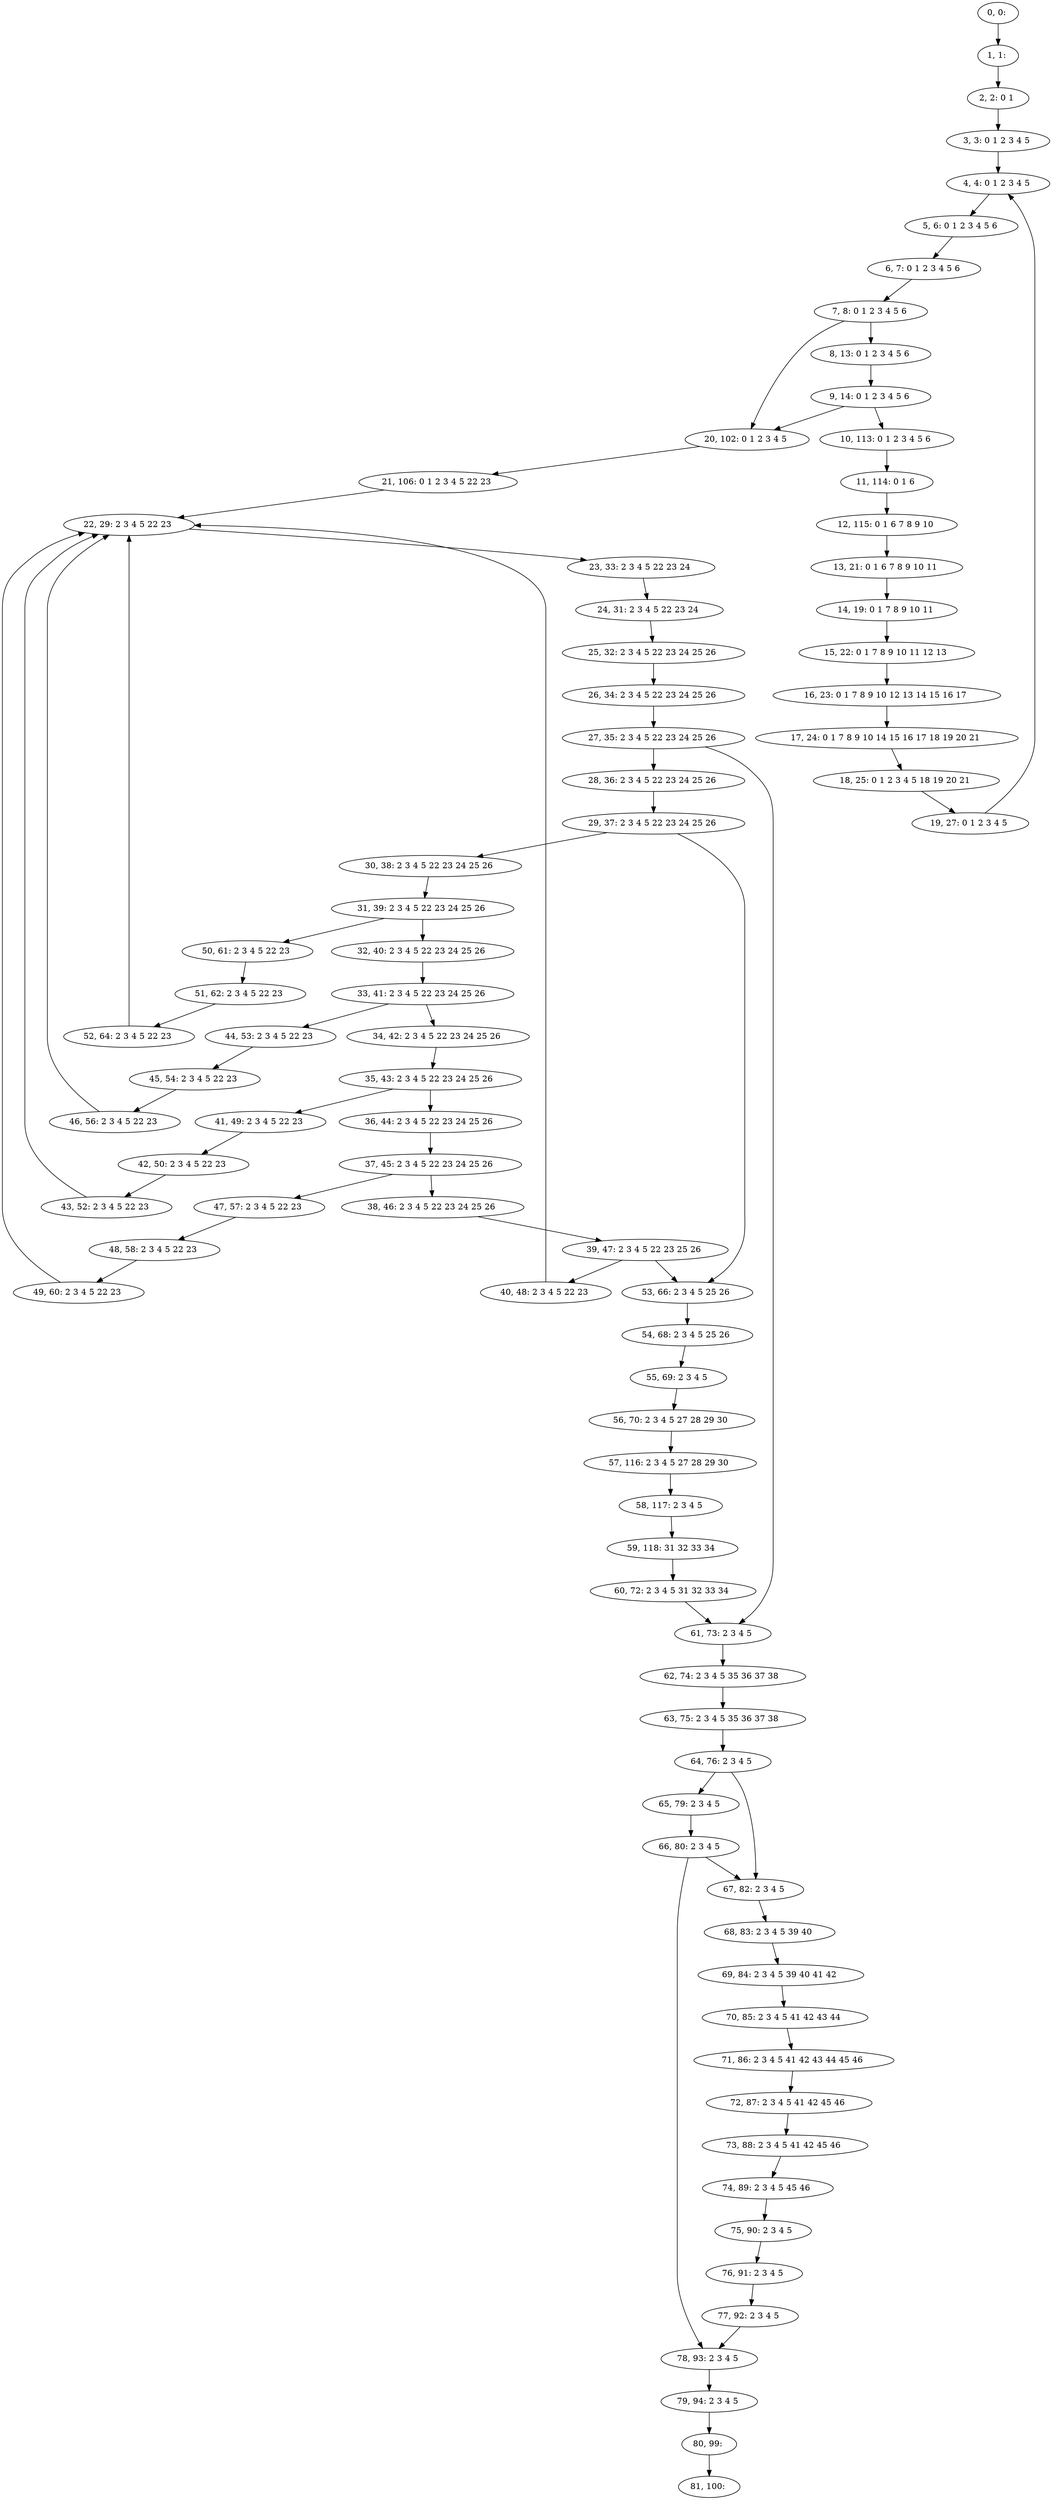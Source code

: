 digraph G {
0[label="0, 0: "];
1[label="1, 1: "];
2[label="2, 2: 0 1 "];
3[label="3, 3: 0 1 2 3 4 5 "];
4[label="4, 4: 0 1 2 3 4 5 "];
5[label="5, 6: 0 1 2 3 4 5 6 "];
6[label="6, 7: 0 1 2 3 4 5 6 "];
7[label="7, 8: 0 1 2 3 4 5 6 "];
8[label="8, 13: 0 1 2 3 4 5 6 "];
9[label="9, 14: 0 1 2 3 4 5 6 "];
10[label="10, 113: 0 1 2 3 4 5 6 "];
11[label="11, 114: 0 1 6 "];
12[label="12, 115: 0 1 6 7 8 9 10 "];
13[label="13, 21: 0 1 6 7 8 9 10 11 "];
14[label="14, 19: 0 1 7 8 9 10 11 "];
15[label="15, 22: 0 1 7 8 9 10 11 12 13 "];
16[label="16, 23: 0 1 7 8 9 10 12 13 14 15 16 17 "];
17[label="17, 24: 0 1 7 8 9 10 14 15 16 17 18 19 20 21 "];
18[label="18, 25: 0 1 2 3 4 5 18 19 20 21 "];
19[label="19, 27: 0 1 2 3 4 5 "];
20[label="20, 102: 0 1 2 3 4 5 "];
21[label="21, 106: 0 1 2 3 4 5 22 23 "];
22[label="22, 29: 2 3 4 5 22 23 "];
23[label="23, 33: 2 3 4 5 22 23 24 "];
24[label="24, 31: 2 3 4 5 22 23 24 "];
25[label="25, 32: 2 3 4 5 22 23 24 25 26 "];
26[label="26, 34: 2 3 4 5 22 23 24 25 26 "];
27[label="27, 35: 2 3 4 5 22 23 24 25 26 "];
28[label="28, 36: 2 3 4 5 22 23 24 25 26 "];
29[label="29, 37: 2 3 4 5 22 23 24 25 26 "];
30[label="30, 38: 2 3 4 5 22 23 24 25 26 "];
31[label="31, 39: 2 3 4 5 22 23 24 25 26 "];
32[label="32, 40: 2 3 4 5 22 23 24 25 26 "];
33[label="33, 41: 2 3 4 5 22 23 24 25 26 "];
34[label="34, 42: 2 3 4 5 22 23 24 25 26 "];
35[label="35, 43: 2 3 4 5 22 23 24 25 26 "];
36[label="36, 44: 2 3 4 5 22 23 24 25 26 "];
37[label="37, 45: 2 3 4 5 22 23 24 25 26 "];
38[label="38, 46: 2 3 4 5 22 23 24 25 26 "];
39[label="39, 47: 2 3 4 5 22 23 25 26 "];
40[label="40, 48: 2 3 4 5 22 23 "];
41[label="41, 49: 2 3 4 5 22 23 "];
42[label="42, 50: 2 3 4 5 22 23 "];
43[label="43, 52: 2 3 4 5 22 23 "];
44[label="44, 53: 2 3 4 5 22 23 "];
45[label="45, 54: 2 3 4 5 22 23 "];
46[label="46, 56: 2 3 4 5 22 23 "];
47[label="47, 57: 2 3 4 5 22 23 "];
48[label="48, 58: 2 3 4 5 22 23 "];
49[label="49, 60: 2 3 4 5 22 23 "];
50[label="50, 61: 2 3 4 5 22 23 "];
51[label="51, 62: 2 3 4 5 22 23 "];
52[label="52, 64: 2 3 4 5 22 23 "];
53[label="53, 66: 2 3 4 5 25 26 "];
54[label="54, 68: 2 3 4 5 25 26 "];
55[label="55, 69: 2 3 4 5 "];
56[label="56, 70: 2 3 4 5 27 28 29 30 "];
57[label="57, 116: 2 3 4 5 27 28 29 30 "];
58[label="58, 117: 2 3 4 5 "];
59[label="59, 118: 31 32 33 34 "];
60[label="60, 72: 2 3 4 5 31 32 33 34 "];
61[label="61, 73: 2 3 4 5 "];
62[label="62, 74: 2 3 4 5 35 36 37 38 "];
63[label="63, 75: 2 3 4 5 35 36 37 38 "];
64[label="64, 76: 2 3 4 5 "];
65[label="65, 79: 2 3 4 5 "];
66[label="66, 80: 2 3 4 5 "];
67[label="67, 82: 2 3 4 5 "];
68[label="68, 83: 2 3 4 5 39 40 "];
69[label="69, 84: 2 3 4 5 39 40 41 42 "];
70[label="70, 85: 2 3 4 5 41 42 43 44 "];
71[label="71, 86: 2 3 4 5 41 42 43 44 45 46 "];
72[label="72, 87: 2 3 4 5 41 42 45 46 "];
73[label="73, 88: 2 3 4 5 41 42 45 46 "];
74[label="74, 89: 2 3 4 5 45 46 "];
75[label="75, 90: 2 3 4 5 "];
76[label="76, 91: 2 3 4 5 "];
77[label="77, 92: 2 3 4 5 "];
78[label="78, 93: 2 3 4 5 "];
79[label="79, 94: 2 3 4 5 "];
80[label="80, 99: "];
81[label="81, 100: "];
0->1 ;
1->2 ;
2->3 ;
3->4 ;
4->5 ;
5->6 ;
6->7 ;
7->8 ;
7->20 ;
8->9 ;
9->10 ;
9->20 ;
10->11 ;
11->12 ;
12->13 ;
13->14 ;
14->15 ;
15->16 ;
16->17 ;
17->18 ;
18->19 ;
19->4 ;
20->21 ;
21->22 ;
22->23 ;
23->24 ;
24->25 ;
25->26 ;
26->27 ;
27->28 ;
27->61 ;
28->29 ;
29->30 ;
29->53 ;
30->31 ;
31->32 ;
31->50 ;
32->33 ;
33->34 ;
33->44 ;
34->35 ;
35->36 ;
35->41 ;
36->37 ;
37->38 ;
37->47 ;
38->39 ;
39->40 ;
39->53 ;
40->22 ;
41->42 ;
42->43 ;
43->22 ;
44->45 ;
45->46 ;
46->22 ;
47->48 ;
48->49 ;
49->22 ;
50->51 ;
51->52 ;
52->22 ;
53->54 ;
54->55 ;
55->56 ;
56->57 ;
57->58 ;
58->59 ;
59->60 ;
60->61 ;
61->62 ;
62->63 ;
63->64 ;
64->65 ;
64->67 ;
65->66 ;
66->67 ;
66->78 ;
67->68 ;
68->69 ;
69->70 ;
70->71 ;
71->72 ;
72->73 ;
73->74 ;
74->75 ;
75->76 ;
76->77 ;
77->78 ;
78->79 ;
79->80 ;
80->81 ;
}
